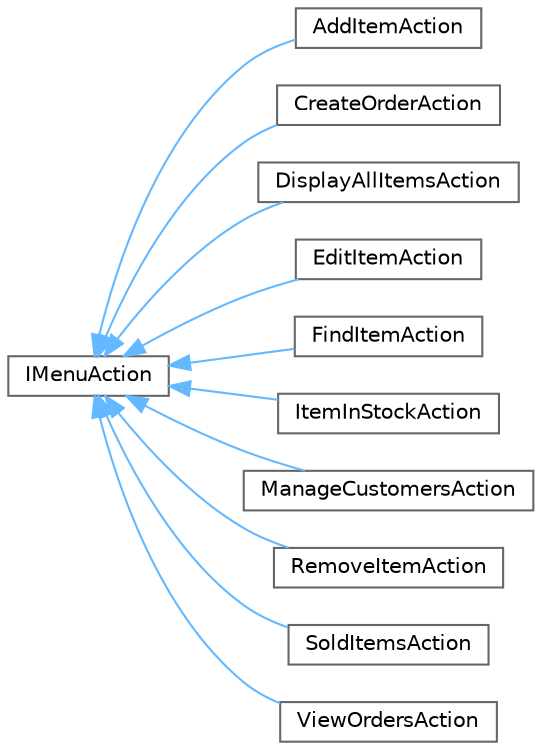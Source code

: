 digraph "Graphical Class Hierarchy"
{
 // LATEX_PDF_SIZE
  bgcolor="transparent";
  edge [fontname=Helvetica,fontsize=10,labelfontname=Helvetica,labelfontsize=10];
  node [fontname=Helvetica,fontsize=10,shape=box,height=0.2,width=0.4];
  rankdir="LR";
  Node0 [id="Node000000",label="IMenuAction",height=0.2,width=0.4,color="grey40", fillcolor="white", style="filled",URL="$class_i_menu_action.html",tooltip="Giao diện định nghĩa hành động cần thực hiện khi người dùng tương tác với menu. Các lớp kế thừa cần t..."];
  Node0 -> Node1 [id="edge1_Node000000_Node000001",dir="back",color="steelblue1",style="solid",tooltip=" "];
  Node1 [id="Node000001",label="AddItemAction",height=0.2,width=0.4,color="grey40", fillcolor="white", style="filled",URL="$class_add_item_action.html",tooltip="Lớp thực thi hành động thêm một mục âm nhạc vào cửa hàng, tuân theo giao diện IMenuAction."];
  Node0 -> Node2 [id="edge2_Node000000_Node000002",dir="back",color="steelblue1",style="solid",tooltip=" "];
  Node2 [id="Node000002",label="CreateOrderAction",height=0.2,width=0.4,color="grey40", fillcolor="white", style="filled",URL="$class_create_order_action.html",tooltip="Lớp thực hiện hành động tạo đơn hàng, triển khai giao diện IMenuAction."];
  Node0 -> Node3 [id="edge3_Node000000_Node000003",dir="back",color="steelblue1",style="solid",tooltip=" "];
  Node3 [id="Node000003",label="DisplayAllItemsAction",height=0.2,width=0.4,color="grey40", fillcolor="white", style="filled",URL="$class_display_all_items_action.html",tooltip="Lớp thực hiện hành động hiển thị toàn bộ danh sách mặt hàng âm nhạc, triển khai giao diện IMenuAction..."];
  Node0 -> Node4 [id="edge4_Node000000_Node000004",dir="back",color="steelblue1",style="solid",tooltip=" "];
  Node4 [id="Node000004",label="EditItemAction",height=0.2,width=0.4,color="grey40", fillcolor="white", style="filled",URL="$class_edit_item_action.html",tooltip="Lớp thực hiện hành động chỉnh sửa mặt hàng âm nhạc, triển khai giao diện IMenuAction."];
  Node0 -> Node5 [id="edge5_Node000000_Node000005",dir="back",color="steelblue1",style="solid",tooltip=" "];
  Node5 [id="Node000005",label="FindItemAction",height=0.2,width=0.4,color="grey40", fillcolor="white", style="filled",URL="$class_find_item_action.html",tooltip="Lớp thực hiện hành động tìm kiếm mặt hàng âm nhạc theo các tiêu chí và hiển thị kết quả,..."];
  Node0 -> Node6 [id="edge6_Node000000_Node000006",dir="back",color="steelblue1",style="solid",tooltip=" "];
  Node6 [id="Node000006",label="ItemInStockAction",height=0.2,width=0.4,color="grey40", fillcolor="white", style="filled",URL="$class_item_in_stock_action.html",tooltip="Lớp thực hiện hành động hiển thị số lượng mặt hàng âm nhạc hiện có trong kho của cửa hàng...."];
  Node0 -> Node7 [id="edge7_Node000000_Node000007",dir="back",color="steelblue1",style="solid",tooltip=" "];
  Node7 [id="Node000007",label="ManageCustomersAction",height=0.2,width=0.4,color="grey40", fillcolor="white", style="filled",URL="$class_manage_customers_action.html",tooltip="Lớp thực hiện hành động quản lý khách hàng, bao gồm thêm, xóa, cập nhật và hiển thị danh sách khách h..."];
  Node0 -> Node8 [id="edge8_Node000000_Node000008",dir="back",color="steelblue1",style="solid",tooltip=" "];
  Node8 [id="Node000008",label="RemoveItemAction",height=0.2,width=0.4,color="grey40", fillcolor="white", style="filled",URL="$class_remove_item_action.html",tooltip="Lớp thực thi hành động xóa mặt hàng từ cửa hàng âm nhạc, triển khai từ IMenuAction."];
  Node0 -> Node9 [id="edge9_Node000000_Node000009",dir="back",color="steelblue1",style="solid",tooltip=" "];
  Node9 [id="Node000009",label="SoldItemsAction",height=0.2,width=0.4,color="grey40", fillcolor="white", style="filled",URL="$class_sold_items_action.html",tooltip="Lớp thực hiện hành động liên quan đến hiển thị các mặt hàng đã bán, kế thừa từ IMenuAction."];
  Node0 -> Node10 [id="edge10_Node000000_Node000010",dir="back",color="steelblue1",style="solid",tooltip=" "];
  Node10 [id="Node000010",label="ViewOrdersAction",height=0.2,width=0.4,color="grey40", fillcolor="white", style="filled",URL="$class_view_orders_action.html",tooltip="Lớp đại diện cho hành động xem tất cả các đơn hàng, triển khai từ IMenuAction."];
}
